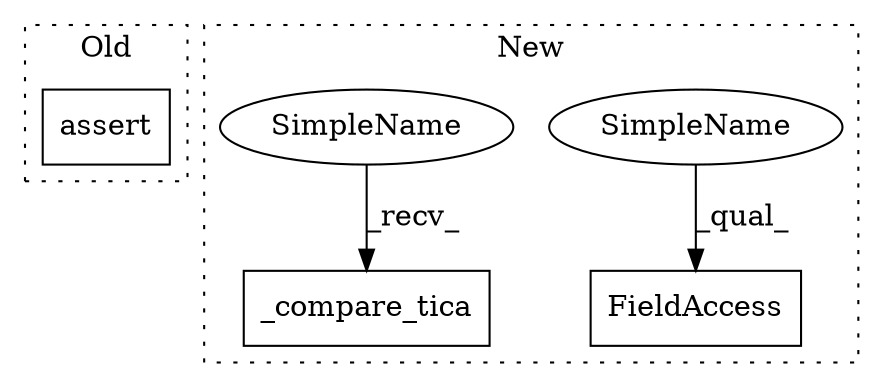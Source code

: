digraph G {
subgraph cluster0 {
1 [label="assert" a="32" s="1506,1552" l="16,1" shape="box"];
label = "Old";
style="dotted";
}
subgraph cluster1 {
2 [label="_compare_tica" a="32" s="1879,1894" l="14,1" shape="box"];
3 [label="FieldAccess" a="22" s="1841" l="20" shape="box"];
4 [label="SimpleName" a="42" s="1841" l="4" shape="ellipse"];
5 [label="SimpleName" a="42" s="1874" l="4" shape="ellipse"];
label = "New";
style="dotted";
}
4 -> 3 [label="_qual_"];
5 -> 2 [label="_recv_"];
}